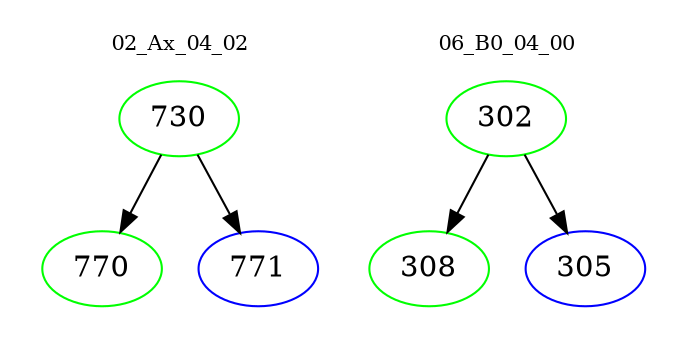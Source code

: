 digraph{
subgraph cluster_0 {
color = white
label = "02_Ax_04_02";
fontsize=10;
T0_730 [label="730", color="green"]
T0_730 -> T0_770 [color="black"]
T0_770 [label="770", color="green"]
T0_730 -> T0_771 [color="black"]
T0_771 [label="771", color="blue"]
}
subgraph cluster_1 {
color = white
label = "06_B0_04_00";
fontsize=10;
T1_302 [label="302", color="green"]
T1_302 -> T1_308 [color="black"]
T1_308 [label="308", color="green"]
T1_302 -> T1_305 [color="black"]
T1_305 [label="305", color="blue"]
}
}
